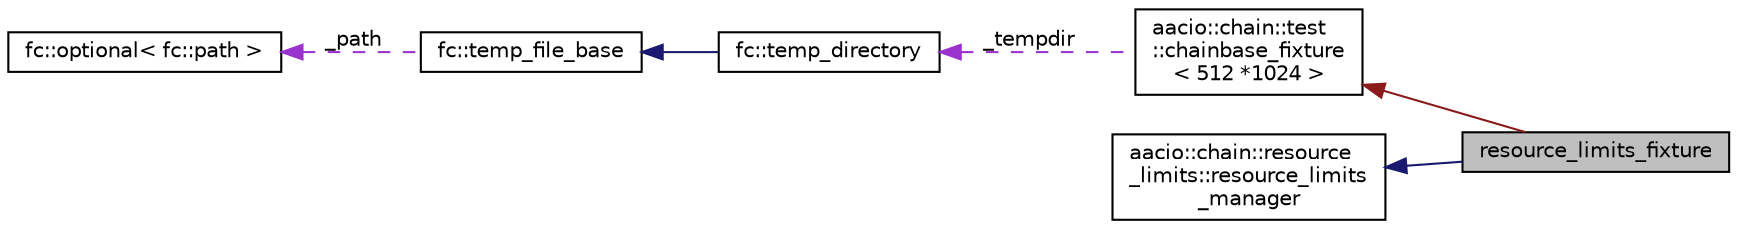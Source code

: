 digraph "resource_limits_fixture"
{
  edge [fontname="Helvetica",fontsize="10",labelfontname="Helvetica",labelfontsize="10"];
  node [fontname="Helvetica",fontsize="10",shape=record];
  rankdir="LR";
  Node3 [label="resource_limits_fixture",height=0.2,width=0.4,color="black", fillcolor="grey75", style="filled", fontcolor="black"];
  Node4 -> Node3 [dir="back",color="firebrick4",fontsize="10",style="solid",fontname="Helvetica"];
  Node4 [label="aacio::chain::test\l::chainbase_fixture\l\< 512 *1024 \>",height=0.2,width=0.4,color="black", fillcolor="white", style="filled",URL="$structaacio_1_1chain_1_1test_1_1chainbase__fixture.html"];
  Node5 -> Node4 [dir="back",color="darkorchid3",fontsize="10",style="dashed",label=" _tempdir" ,fontname="Helvetica"];
  Node5 [label="fc::temp_directory",height=0.2,width=0.4,color="black", fillcolor="white", style="filled",URL="$classfc_1_1temp__directory.html"];
  Node6 -> Node5 [dir="back",color="midnightblue",fontsize="10",style="solid",fontname="Helvetica"];
  Node6 [label="fc::temp_file_base",height=0.2,width=0.4,color="black", fillcolor="white", style="filled",URL="$classfc_1_1temp__file__base.html"];
  Node7 -> Node6 [dir="back",color="darkorchid3",fontsize="10",style="dashed",label=" _path" ,fontname="Helvetica"];
  Node7 [label="fc::optional\< fc::path \>",height=0.2,width=0.4,color="black", fillcolor="white", style="filled",URL="$classfc_1_1optional.html"];
  Node8 -> Node3 [dir="back",color="midnightblue",fontsize="10",style="solid",fontname="Helvetica"];
  Node8 [label="aacio::chain::resource\l_limits::resource_limits\l_manager",height=0.2,width=0.4,color="black", fillcolor="white", style="filled",URL="$classaacio_1_1chain_1_1resource__limits_1_1resource__limits__manager.html"];
}
